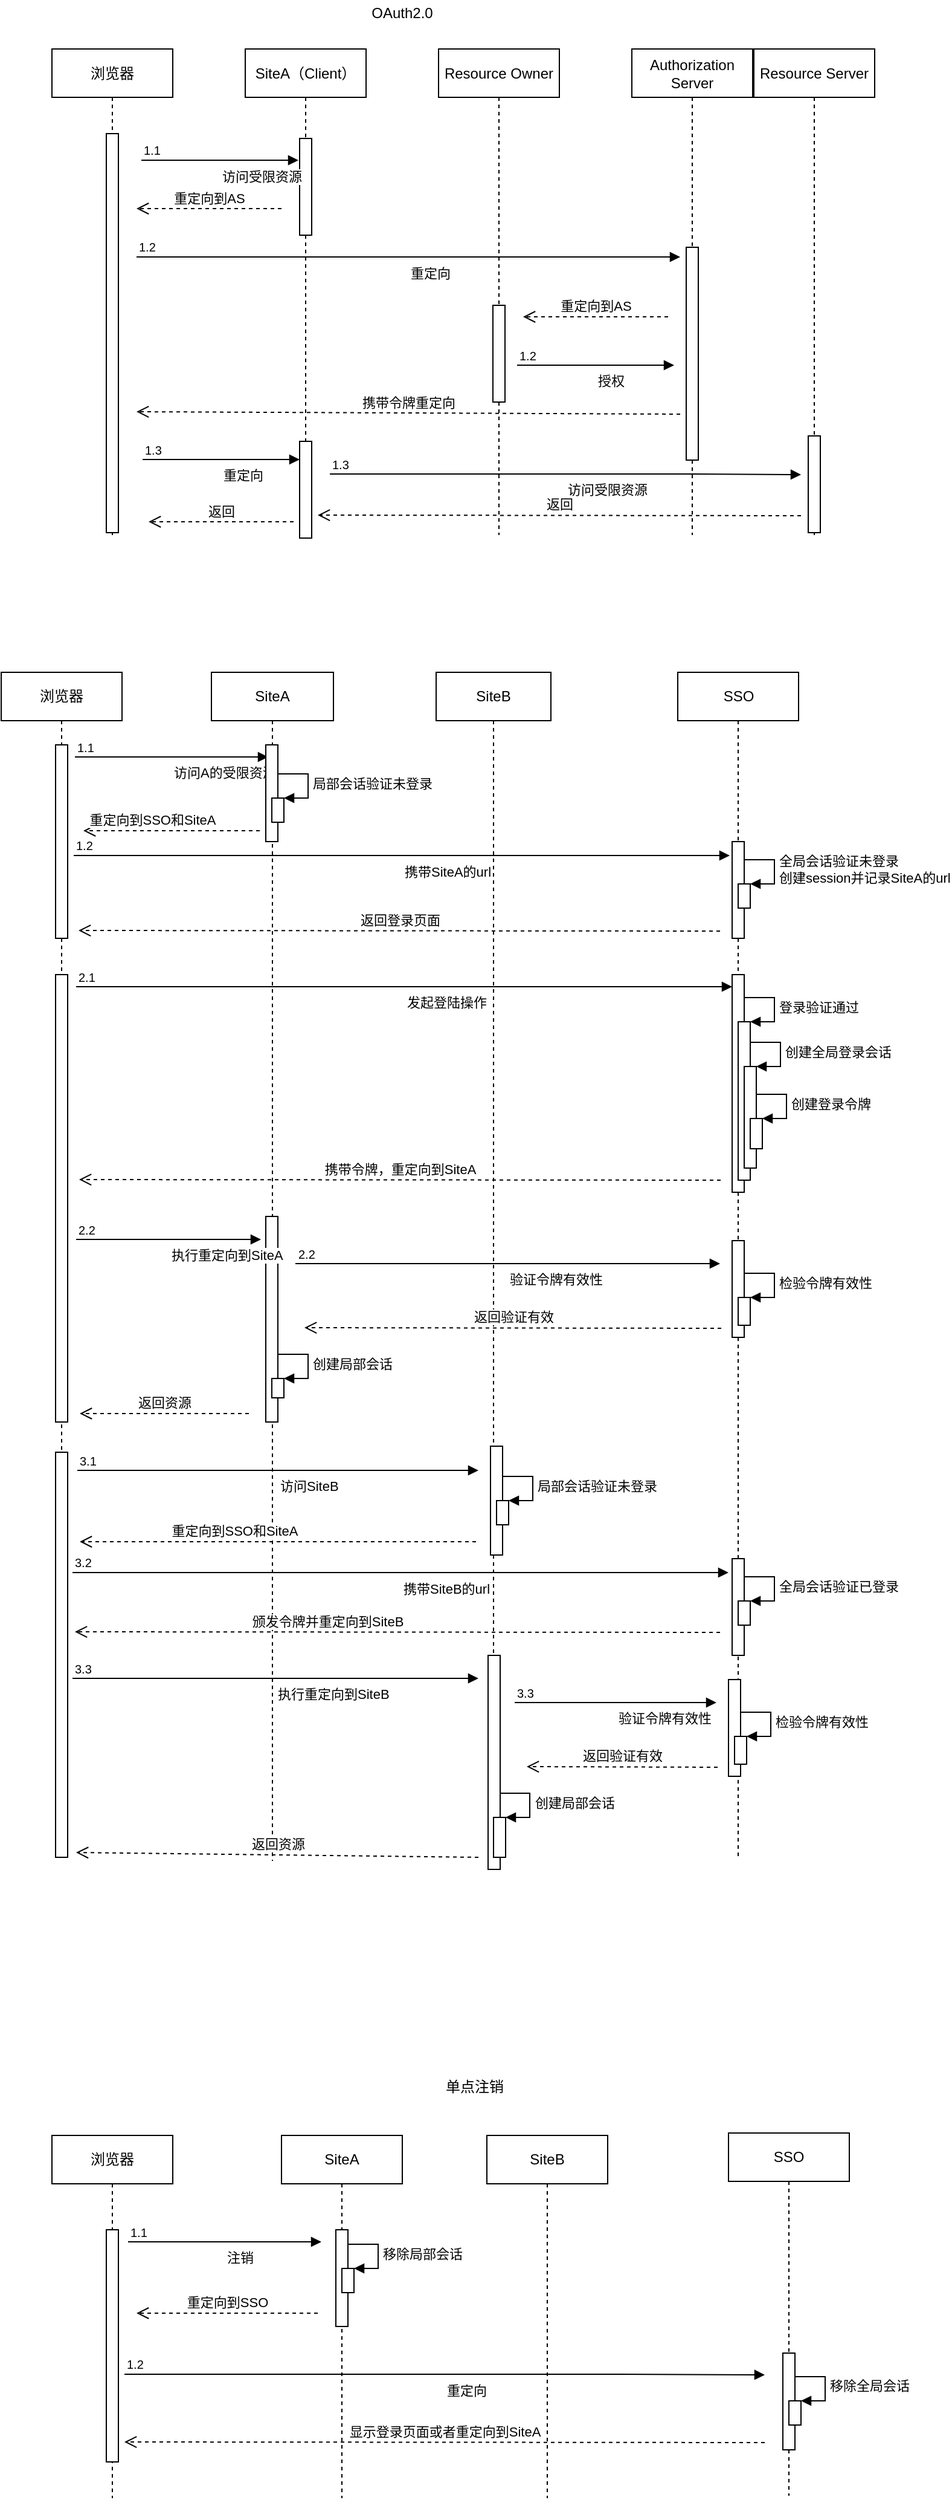 <mxfile version="7.1.6" type="device" userAgent="Mozilla/5.0 (X11; Linux x86_64) AppleWebKit/537.36 (KHTML, like Gecko) draw.io/7.1.6 Chrome/58.0.303.110 Electron/1.7.5 Safari/537.36" editor="www.draw.io"><diagram id="8HdPPavlg0hs8LvCiRic" name="Page-1"><mxGraphModel dx="-31" dy="866" grid="1" gridSize="10" guides="1" tooltips="1" connect="1" arrows="1" fold="1" page="1" pageScale="1" pageWidth="827" pageHeight="1169" background="#ffffff" math="0" shadow="0"><root><mxCell id="0"/><mxCell id="1" parent="0"/><mxCell id="2" value="" style="group" parent="1" vertex="1" connectable="0" treatAsSingle="0"><mxGeometry x="1719" y="44.5" width="681" height="444.5" as="geometry"/></mxCell><mxCell id="3" value="浏览器" style="shape=umlLifeline;perimeter=lifelinePerimeter;whiteSpace=wrap;html=1;container=1;collapsible=0;recursiveResize=0;outlineConnect=0;align=center;" parent="2" vertex="1" treatAsSingle="0"><mxGeometry y="40" width="100" height="402" as="geometry"/></mxCell><mxCell id="4" value="" style="html=1;points=[];perimeter=orthogonalPerimeter;align=center;" parent="3" vertex="1"><mxGeometry x="45" y="70" width="10" height="330" as="geometry"/></mxCell><mxCell id="5" value="重定向到AS" style="html=1;verticalAlign=bottom;endArrow=open;dashed=1;endSize=8;" parent="3" edge="1"><mxGeometry relative="1" as="geometry"><mxPoint x="190" y="132" as="sourcePoint"/><mxPoint x="70" y="132" as="targetPoint"/></mxGeometry></mxCell><mxCell id="6" value="SiteA（Client）" style="shape=umlLifeline;perimeter=lifelinePerimeter;whiteSpace=wrap;html=1;container=1;collapsible=0;recursiveResize=0;outlineConnect=0;align=center;" parent="2" vertex="1" treatAsSingle="0"><mxGeometry x="160" y="40" width="100" height="404.5" as="geometry"/></mxCell><mxCell id="7" value="" style="html=1;points=[];perimeter=orthogonalPerimeter;align=center;" parent="6" vertex="1"><mxGeometry x="45" y="74" width="10" height="80" as="geometry"/></mxCell><mxCell id="8" value="" style="html=1;points=[];perimeter=orthogonalPerimeter;align=center;" parent="6" vertex="1"><mxGeometry x="45" y="324.5" width="10" height="80" as="geometry"/></mxCell><mxCell id="9" value="Resource Owner" style="shape=umlLifeline;perimeter=lifelinePerimeter;whiteSpace=wrap;html=1;container=1;collapsible=0;recursiveResize=0;outlineConnect=0;align=center;" parent="2" vertex="1" treatAsSingle="0"><mxGeometry x="320" y="40" width="100" height="402" as="geometry"/></mxCell><mxCell id="10" value="" style="html=1;points=[];perimeter=orthogonalPerimeter;align=center;" parent="9" vertex="1"><mxGeometry x="45" y="212" width="10" height="80" as="geometry"/></mxCell><mxCell id="11" value="Authorization Server" style="shape=umlLifeline;perimeter=lifelinePerimeter;whiteSpace=wrap;html=1;container=1;collapsible=0;recursiveResize=0;outlineConnect=0;align=center;" parent="2" vertex="1" treatAsSingle="0"><mxGeometry x="480" y="40" width="100" height="402" as="geometry"/></mxCell><mxCell id="12" value="" style="html=1;points=[];perimeter=orthogonalPerimeter;align=center;" parent="11" vertex="1"><mxGeometry x="45" y="164" width="10" height="176" as="geometry"/></mxCell><mxCell id="13" value="Resource Server" style="shape=umlLifeline;perimeter=lifelinePerimeter;whiteSpace=wrap;html=1;container=1;collapsible=0;recursiveResize=0;outlineConnect=0;align=center;" parent="2" vertex="1" treatAsSingle="0"><mxGeometry x="581" y="40" width="100" height="402" as="geometry"/></mxCell><mxCell id="14" value="" style="html=1;points=[];perimeter=orthogonalPerimeter;align=center;" parent="13" vertex="1"><mxGeometry x="45" y="320" width="10" height="80" as="geometry"/></mxCell><mxCell id="15" value="重定向" style="endArrow=block;endFill=1;html=1;edgeStyle=orthogonalEdgeStyle;align=left;verticalAlign=top;" parent="2" edge="1" treatAsSingle="0"><mxGeometry x="-681" as="geometry"><mxPoint x="70" y="212" as="sourcePoint"/><mxPoint x="520" y="212" as="targetPoint"/></mxGeometry></mxCell><mxCell id="16" value="1.2" style="resizable=0;html=1;align=left;verticalAlign=bottom;labelBackgroundColor=#ffffff;fontSize=10;" parent="15" connectable="0" vertex="1"><mxGeometry x="-1" relative="1" as="geometry"/></mxCell><mxCell id="17" value="重定向到AS" style="html=1;verticalAlign=bottom;endArrow=open;dashed=1;endSize=8;" parent="2" edge="1"><mxGeometry relative="1" as="geometry"><mxPoint x="510" y="261.5" as="sourcePoint"/><mxPoint x="390" y="261.5" as="targetPoint"/></mxGeometry></mxCell><mxCell id="18" value="访问受限资源" style="endArrow=block;endFill=1;html=1;edgeStyle=orthogonalEdgeStyle;align=left;verticalAlign=top;" parent="2" edge="1" treatAsSingle="0"><mxGeometry x="-681" as="geometry"><mxPoint x="74" y="132" as="sourcePoint"/><mxPoint x="204" y="132" as="targetPoint"/></mxGeometry></mxCell><mxCell id="19" value="1.1" style="resizable=0;html=1;align=left;verticalAlign=bottom;labelBackgroundColor=#ffffff;fontSize=10;" parent="18" connectable="0" vertex="1"><mxGeometry x="-1" relative="1" as="geometry"/></mxCell><mxCell id="20" value="授权" style="endArrow=block;endFill=1;html=1;edgeStyle=orthogonalEdgeStyle;align=left;verticalAlign=top;" parent="2" edge="1" treatAsSingle="0"><mxGeometry x="-681" as="geometry"><mxPoint x="385" y="301.5" as="sourcePoint"/><mxPoint x="515" y="301.5" as="targetPoint"/></mxGeometry></mxCell><mxCell id="21" value="1.2" style="resizable=0;html=1;align=left;verticalAlign=bottom;labelBackgroundColor=#ffffff;fontSize=10;" parent="20" connectable="0" vertex="1"><mxGeometry x="-1" relative="1" as="geometry"/></mxCell><mxCell id="22" value="携带令牌重定向" style="html=1;verticalAlign=bottom;endArrow=open;dashed=1;endSize=8;" parent="2" edge="1"><mxGeometry relative="1" as="geometry"><mxPoint x="520" y="342" as="sourcePoint"/><mxPoint x="70" y="340" as="targetPoint"/></mxGeometry></mxCell><mxCell id="23" value="重定向" style="endArrow=block;endFill=1;html=1;edgeStyle=orthogonalEdgeStyle;align=left;verticalAlign=top;" parent="2" edge="1" treatAsSingle="0"><mxGeometry x="-681" as="geometry"><mxPoint x="75" y="379.5" as="sourcePoint"/><mxPoint x="205" y="379.5" as="targetPoint"/></mxGeometry></mxCell><mxCell id="24" value="1.3" style="resizable=0;html=1;align=left;verticalAlign=bottom;labelBackgroundColor=#ffffff;fontSize=10;" parent="23" connectable="0" vertex="1"><mxGeometry x="-1" relative="1" as="geometry"/></mxCell><mxCell id="25" value="访问受限资源" style="endArrow=block;endFill=1;html=1;edgeStyle=orthogonalEdgeStyle;align=left;verticalAlign=top;" parent="2" edge="1" treatAsSingle="0"><mxGeometry x="-681" as="geometry"><mxPoint x="230" y="391.5" as="sourcePoint"/><mxPoint x="620" y="392" as="targetPoint"/><Array as="points"><mxPoint x="520" y="392"/><mxPoint x="520" y="392"/></Array></mxGeometry></mxCell><mxCell id="26" value="1.3" style="resizable=0;html=1;align=left;verticalAlign=bottom;labelBackgroundColor=#ffffff;fontSize=10;" parent="25" connectable="0" vertex="1"><mxGeometry x="-1" relative="1" as="geometry"/></mxCell><mxCell id="27" value="返回" style="html=1;verticalAlign=bottom;endArrow=open;dashed=1;endSize=8;" parent="2" edge="1"><mxGeometry relative="1" as="geometry"><mxPoint x="620" y="426" as="sourcePoint"/><mxPoint x="220" y="425.5" as="targetPoint"/></mxGeometry></mxCell><mxCell id="28" value="返回" style="html=1;verticalAlign=bottom;endArrow=open;dashed=1;endSize=8;" parent="2" edge="1"><mxGeometry relative="1" as="geometry"><mxPoint x="200" y="431" as="sourcePoint"/><mxPoint x="80" y="431" as="targetPoint"/></mxGeometry></mxCell><mxCell id="29" value="OAuth2.0" style="text;html=1;strokeColor=none;fillColor=none;align=center;verticalAlign=middle;whiteSpace=wrap;rounded=0;" parent="2" vertex="1"><mxGeometry x="270" width="40" height="20" as="geometry"/></mxCell><mxCell id="30" value="SSO" style="html=1;points=[];perimeter=orthogonalPerimeter;shape=umlLifeline;participant=label;fontFamily=Helvetica;fontSize=12;fontColor=#000000;align=center;strokeColor=#000000;fillColor=#ffffff;recursiveResize=0;container=1;collapsible=0;" vertex="1" treatAsSingle="0" parent="1"><mxGeometry x="2237" y="600" width="100" height="980" as="geometry"/></mxCell><mxCell id="31" value="" style="html=1;points=[];perimeter=orthogonalPerimeter;align=center;" vertex="1" parent="30"><mxGeometry x="45" y="140" width="10" height="80" as="geometry"/></mxCell><mxCell id="32" value="" style="html=1;points=[];perimeter=orthogonalPerimeter;align=center;" vertex="1" parent="30"><mxGeometry x="45" y="250" width="10" height="180" as="geometry"/></mxCell><mxCell id="33" value="" style="html=1;points=[];perimeter=orthogonalPerimeter;align=center;" vertex="1" parent="30"><mxGeometry x="50" y="175" width="10" height="20" as="geometry"/></mxCell><mxCell id="34" value="全局会话验证未登录&lt;br&gt;创建session并记录SiteA的url&lt;br&gt;" style="edgeStyle=orthogonalEdgeStyle;html=1;align=left;spacingLeft=2;endArrow=block;rounded=0;entryX=1;entryY=0;" edge="1" parent="30" target="33"><mxGeometry relative="1" as="geometry"><mxPoint x="55" y="155" as="sourcePoint"/><Array as="points"><mxPoint x="80" y="155"/></Array></mxGeometry></mxCell><mxCell id="35" value="" style="html=1;points=[];perimeter=orthogonalPerimeter;align=center;" vertex="1" parent="30"><mxGeometry x="50" y="289" width="10" height="131" as="geometry"/></mxCell><mxCell id="36" value="登录验证通过" style="edgeStyle=orthogonalEdgeStyle;html=1;align=left;spacingLeft=2;endArrow=block;rounded=0;entryX=1;entryY=0;" edge="1" parent="30" target="35"><mxGeometry relative="1" as="geometry"><mxPoint x="55" y="269" as="sourcePoint"/><Array as="points"><mxPoint x="80" y="269"/></Array></mxGeometry></mxCell><mxCell id="37" value="" style="html=1;points=[];perimeter=orthogonalPerimeter;align=center;" vertex="1" parent="30"><mxGeometry x="55" y="326" width="10" height="84" as="geometry"/></mxCell><mxCell id="38" value="创建全局登录会话" style="edgeStyle=orthogonalEdgeStyle;html=1;align=left;spacingLeft=2;endArrow=block;rounded=0;entryX=1;entryY=0;" edge="1" parent="30" target="37"><mxGeometry relative="1" as="geometry"><mxPoint x="60" y="306" as="sourcePoint"/><Array as="points"><mxPoint x="85" y="306"/></Array></mxGeometry></mxCell><mxCell id="39" value="" style="html=1;points=[];perimeter=orthogonalPerimeter;align=center;" vertex="1" parent="30"><mxGeometry x="60" y="369" width="10" height="25" as="geometry"/></mxCell><mxCell id="40" value="创建登录令牌" style="edgeStyle=orthogonalEdgeStyle;html=1;align=left;spacingLeft=2;endArrow=block;rounded=0;entryX=1;entryY=0;" edge="1" parent="30" target="39"><mxGeometry relative="1" as="geometry"><mxPoint x="65" y="349" as="sourcePoint"/><Array as="points"><mxPoint x="90" y="349"/></Array></mxGeometry></mxCell><mxCell id="41" value="" style="html=1;points=[];perimeter=orthogonalPerimeter;align=center;" vertex="1" parent="30"><mxGeometry x="45" y="470" width="10" height="80" as="geometry"/></mxCell><mxCell id="42" value="" style="html=1;points=[];perimeter=orthogonalPerimeter;align=center;" vertex="1" parent="30"><mxGeometry x="50" y="517" width="10" height="23" as="geometry"/></mxCell><mxCell id="43" value="检验令牌有效性" style="edgeStyle=orthogonalEdgeStyle;html=1;align=left;spacingLeft=2;endArrow=block;rounded=0;entryX=1;entryY=0;" edge="1" parent="30" target="42"><mxGeometry relative="1" as="geometry"><mxPoint x="55" y="497" as="sourcePoint"/><Array as="points"><mxPoint x="80" y="497"/></Array></mxGeometry></mxCell><mxCell id="44" value="浏览器" style="shape=umlLifeline;perimeter=lifelinePerimeter;whiteSpace=wrap;html=1;container=1;collapsible=0;recursiveResize=0;outlineConnect=0;align=center;" vertex="1" treatAsSingle="0" parent="1"><mxGeometry x="1677" y="600" width="100" height="980" as="geometry"/></mxCell><mxCell id="45" value="" style="html=1;points=[];perimeter=orthogonalPerimeter;align=center;" vertex="1" parent="44"><mxGeometry x="45" y="60" width="10" height="160" as="geometry"/></mxCell><mxCell id="46" value="访问A的受限资源" style="endArrow=block;endFill=1;html=1;edgeStyle=orthogonalEdgeStyle;align=left;verticalAlign=top;" edge="1" treatAsSingle="0" parent="44"><mxGeometry x="-100" as="geometry"><mxPoint x="61" y="70" as="sourcePoint"/><mxPoint x="221" y="70" as="targetPoint"/></mxGeometry></mxCell><mxCell id="47" value="1.1&lt;br&gt;" style="resizable=0;html=1;align=left;verticalAlign=bottom;labelBackgroundColor=#ffffff;fontSize=10;" connectable="0" vertex="1" parent="46"><mxGeometry x="-1" relative="1" as="geometry"/></mxCell><mxCell id="48" value="重定向到SSO和SiteA" style="html=1;verticalAlign=bottom;endArrow=open;dashed=1;endSize=8;" edge="1" parent="44"><mxGeometry x="0.219" relative="1" as="geometry"><mxPoint x="214" y="131" as="sourcePoint"/><mxPoint x="68" y="131" as="targetPoint"/><mxPoint as="offset"/></mxGeometry></mxCell><mxCell id="49" value="" style="html=1;points=[];perimeter=orthogonalPerimeter;align=center;" vertex="1" parent="44"><mxGeometry x="45" y="250" width="10" height="370" as="geometry"/></mxCell><mxCell id="50" value="" style="html=1;points=[];perimeter=orthogonalPerimeter;align=center;" vertex="1" parent="44"><mxGeometry x="45" y="645" width="10" height="335" as="geometry"/></mxCell><mxCell id="51" value="访问SiteB" style="endArrow=block;endFill=1;html=1;edgeStyle=orthogonalEdgeStyle;align=left;verticalAlign=top;" edge="1" treatAsSingle="0" parent="44"><mxGeometry x="-100" as="geometry"><mxPoint x="63" y="660" as="sourcePoint"/><mxPoint x="395" y="660" as="targetPoint"/></mxGeometry></mxCell><mxCell id="52" value="3.1" style="resizable=0;html=1;align=left;verticalAlign=bottom;labelBackgroundColor=#ffffff;fontSize=10;" connectable="0" vertex="1" parent="51"><mxGeometry x="-1" relative="1" as="geometry"/></mxCell><mxCell id="53" value="SiteA&lt;br&gt;" style="shape=umlLifeline;perimeter=lifelinePerimeter;whiteSpace=wrap;html=1;container=1;collapsible=0;recursiveResize=0;outlineConnect=0;align=center;" vertex="1" treatAsSingle="0" parent="1"><mxGeometry x="1851" y="600" width="101" height="983" as="geometry"/></mxCell><mxCell id="54" value="" style="html=1;points=[];perimeter=orthogonalPerimeter;align=center;" vertex="1" parent="53"><mxGeometry x="45" y="60" width="10" height="80" as="geometry"/></mxCell><mxCell id="55" value="" style="html=1;points=[];perimeter=orthogonalPerimeter;align=center;" vertex="1" parent="53"><mxGeometry x="50" y="104" width="10" height="20" as="geometry"/></mxCell><mxCell id="56" value="局部会话验证未登录" style="edgeStyle=orthogonalEdgeStyle;html=1;align=left;spacingLeft=2;endArrow=block;rounded=0;entryX=1;entryY=0;" edge="1" parent="53" target="55"><mxGeometry relative="1" as="geometry"><mxPoint x="55" y="84" as="sourcePoint"/><Array as="points"><mxPoint x="80" y="84"/></Array></mxGeometry></mxCell><mxCell id="57" value="" style="html=1;points=[];perimeter=orthogonalPerimeter;align=center;" vertex="1" parent="53"><mxGeometry x="45" y="450" width="10" height="170" as="geometry"/></mxCell><mxCell id="58" value="" style="html=1;points=[];perimeter=orthogonalPerimeter;align=center;" vertex="1" parent="53"><mxGeometry x="50" y="584" width="10" height="16" as="geometry"/></mxCell><mxCell id="59" value="创建局部会话" style="edgeStyle=orthogonalEdgeStyle;html=1;align=left;spacingLeft=2;endArrow=block;rounded=0;entryX=1;entryY=0;" edge="1" parent="53" target="58"><mxGeometry relative="1" as="geometry"><mxPoint x="55" y="564" as="sourcePoint"/><Array as="points"><mxPoint x="80" y="564"/></Array></mxGeometry></mxCell><mxCell id="60" value="" style="html=1;points=[];perimeter=orthogonalPerimeter;align=center;" vertex="1" parent="53"><mxGeometry x="428" y="833" width="10" height="80" as="geometry"/></mxCell><mxCell id="61" value="" style="html=1;points=[];perimeter=orthogonalPerimeter;align=center;" vertex="1" parent="53"><mxGeometry x="433" y="880" width="10" height="23" as="geometry"/></mxCell><mxCell id="62" value="检验令牌有效性" style="edgeStyle=orthogonalEdgeStyle;html=1;align=left;spacingLeft=2;endArrow=block;rounded=0;entryX=1;entryY=0;" edge="1" parent="53" target="61"><mxGeometry relative="1" as="geometry"><mxPoint x="438" y="860" as="sourcePoint"/><Array as="points"><mxPoint x="463" y="860"/></Array></mxGeometry></mxCell><mxCell id="63" value="执行重定向到SiteB" style="endArrow=block;endFill=1;html=1;edgeStyle=orthogonalEdgeStyle;align=left;verticalAlign=top;" edge="1" treatAsSingle="0" parent="53"><mxGeometry x="-101" as="geometry"><mxPoint x="-115" y="832" as="sourcePoint"/><mxPoint x="221" y="832" as="targetPoint"/></mxGeometry></mxCell><mxCell id="64" value="3.3" style="resizable=0;html=1;align=left;verticalAlign=bottom;labelBackgroundColor=#ffffff;fontSize=10;" connectable="0" vertex="1" parent="63"><mxGeometry x="-1" relative="1" as="geometry"/></mxCell><mxCell id="65" value="验证令牌有效性" style="endArrow=block;endFill=1;html=1;edgeStyle=orthogonalEdgeStyle;align=left;verticalAlign=top;" edge="1" treatAsSingle="0" parent="53"><mxGeometry x="-101" as="geometry"><mxPoint x="251" y="852" as="sourcePoint"/><mxPoint x="418" y="852" as="targetPoint"/></mxGeometry></mxCell><mxCell id="66" value="3.3" style="resizable=0;html=1;align=left;verticalAlign=bottom;labelBackgroundColor=#ffffff;fontSize=10;" connectable="0" vertex="1" parent="65"><mxGeometry x="-1" relative="1" as="geometry"/></mxCell><mxCell id="67" value="返回验证有效" style="html=1;verticalAlign=bottom;endArrow=open;dashed=1;endSize=8;" edge="1" parent="53"><mxGeometry relative="1" as="geometry"><mxPoint x="419" y="905.5" as="sourcePoint"/><mxPoint x="261" y="905" as="targetPoint"/></mxGeometry></mxCell><mxCell id="68" value="返回资源" style="html=1;verticalAlign=bottom;endArrow=open;dashed=1;endSize=8;" edge="1" parent="53"><mxGeometry relative="1" as="geometry"><mxPoint x="221" y="980" as="sourcePoint"/><mxPoint x="-112" y="976" as="targetPoint"/></mxGeometry></mxCell><mxCell id="69" value="SiteB&lt;br&gt;" style="shape=umlLifeline;perimeter=lifelinePerimeter;whiteSpace=wrap;html=1;container=1;collapsible=0;recursiveResize=0;outlineConnect=0;align=center;" vertex="1" treatAsSingle="0" parent="1"><mxGeometry x="2037" y="600" width="95" height="990" as="geometry"/></mxCell><mxCell id="70" value="" style="html=1;points=[];perimeter=orthogonalPerimeter;align=center;" vertex="1" parent="69"><mxGeometry x="45" y="640" width="10" height="90" as="geometry"/></mxCell><mxCell id="71" value="" style="html=1;points=[];perimeter=orthogonalPerimeter;align=center;" vertex="1" parent="69"><mxGeometry x="50" y="685" width="10" height="20" as="geometry"/></mxCell><mxCell id="72" value="局部会话验证未登录" style="edgeStyle=orthogonalEdgeStyle;html=1;align=left;spacingLeft=2;endArrow=block;rounded=0;entryX=1;entryY=0;" edge="1" parent="69" target="71"><mxGeometry relative="1" as="geometry"><mxPoint x="55" y="665" as="sourcePoint"/><Array as="points"><mxPoint x="80" y="665"/></Array></mxGeometry></mxCell><mxCell id="73" value="" style="html=1;points=[];perimeter=orthogonalPerimeter;align=center;" vertex="1" parent="69"><mxGeometry x="245" y="733" width="10" height="80" as="geometry"/></mxCell><mxCell id="74" value="" style="html=1;points=[];perimeter=orthogonalPerimeter;align=center;" vertex="1" parent="69"><mxGeometry x="250" y="768" width="10" height="20" as="geometry"/></mxCell><mxCell id="75" value="全局会话验证已登录&lt;br&gt;" style="edgeStyle=orthogonalEdgeStyle;html=1;align=left;spacingLeft=2;endArrow=block;rounded=0;entryX=1;entryY=0;" edge="1" parent="69" target="74"><mxGeometry relative="1" as="geometry"><mxPoint x="255" y="748" as="sourcePoint"/><Array as="points"><mxPoint x="280" y="748"/></Array></mxGeometry></mxCell><mxCell id="76" value="携带SiteB的url" style="endArrow=block;endFill=1;html=1;edgeStyle=orthogonalEdgeStyle;align=left;verticalAlign=top;" edge="1" treatAsSingle="0" parent="69"><mxGeometry x="-95" as="geometry"><mxPoint x="-301" y="744.5" as="sourcePoint"/><mxPoint x="242" y="744.5" as="targetPoint"/></mxGeometry></mxCell><mxCell id="77" value="3.2&lt;br&gt;" style="resizable=0;html=1;align=left;verticalAlign=bottom;labelBackgroundColor=#ffffff;fontSize=10;" connectable="0" vertex="1" parent="76"><mxGeometry x="-1" relative="1" as="geometry"/></mxCell><mxCell id="78" value="" style="html=1;points=[];perimeter=orthogonalPerimeter;align=center;" vertex="1" parent="69"><mxGeometry x="43" y="813" width="10" height="177" as="geometry"/></mxCell><mxCell id="79" value="创建局部会话" style="edgeStyle=orthogonalEdgeStyle;html=1;align=left;spacingLeft=2;endArrow=block;rounded=0;entryX=1;entryY=0;" edge="1" parent="69" target="80"><mxGeometry relative="1" as="geometry"><mxPoint x="52.5" y="927" as="sourcePoint"/><Array as="points"><mxPoint x="77.5" y="927"/></Array></mxGeometry></mxCell><mxCell id="80" value="" style="html=1;points=[];perimeter=orthogonalPerimeter;align=center;" vertex="1" parent="69"><mxGeometry x="47.5" y="947" width="10" height="33" as="geometry"/></mxCell><mxCell id="81" value="携带SiteA的url" style="endArrow=block;endFill=1;html=1;edgeStyle=orthogonalEdgeStyle;align=left;verticalAlign=top;" edge="1" treatAsSingle="0" parent="1"><mxGeometry x="-540" y="752" as="geometry"><mxPoint x="1737" y="751.5" as="sourcePoint"/><mxPoint x="2280" y="751.5" as="targetPoint"/></mxGeometry></mxCell><mxCell id="82" value="1.2&lt;br&gt;" style="resizable=0;html=1;align=left;verticalAlign=bottom;labelBackgroundColor=#ffffff;fontSize=10;" connectable="0" vertex="1" parent="81"><mxGeometry x="-1" relative="1" as="geometry"/></mxCell><mxCell id="83" value="返回登录页面" style="html=1;verticalAlign=bottom;endArrow=open;dashed=1;endSize=8;" edge="1" parent="1"><mxGeometry relative="1" as="geometry"><mxPoint x="2272" y="814" as="sourcePoint"/><mxPoint x="1741" y="813.5" as="targetPoint"/></mxGeometry></mxCell><mxCell id="84" value="发起登陆操作" style="endArrow=block;endFill=1;html=1;edgeStyle=orthogonalEdgeStyle;align=left;verticalAlign=top;" edge="1" treatAsSingle="0" parent="1"><mxGeometry x="-540" y="752" as="geometry"><mxPoint x="1739" y="860" as="sourcePoint"/><mxPoint x="2282" y="860" as="targetPoint"/></mxGeometry></mxCell><mxCell id="85" value="2.1&lt;br&gt;" style="resizable=0;html=1;align=left;verticalAlign=bottom;labelBackgroundColor=#ffffff;fontSize=10;" connectable="0" vertex="1" parent="84"><mxGeometry x="-1" relative="1" as="geometry"/></mxCell><mxCell id="86" value="携带令牌，重定向到SiteA" style="html=1;verticalAlign=bottom;endArrow=open;dashed=1;endSize=8;" edge="1" parent="1"><mxGeometry relative="1" as="geometry"><mxPoint x="2272.5" y="1020" as="sourcePoint"/><mxPoint x="1741.5" y="1019.5" as="targetPoint"/></mxGeometry></mxCell><mxCell id="87" value="执行重定向到SiteA" style="endArrow=block;endFill=1;html=1;edgeStyle=orthogonalEdgeStyle;align=left;verticalAlign=top;" edge="1" treatAsSingle="0" parent="1"><mxGeometry x="-540" y="752" as="geometry"><mxPoint x="1739" y="1069" as="sourcePoint"/><mxPoint x="1892" y="1069" as="targetPoint"/></mxGeometry></mxCell><mxCell id="88" value="2.2&lt;br&gt;" style="resizable=0;html=1;align=left;verticalAlign=bottom;labelBackgroundColor=#ffffff;fontSize=10;" connectable="0" vertex="1" parent="87"><mxGeometry x="-1" relative="1" as="geometry"/></mxCell><mxCell id="89" value="验证令牌有效性" style="endArrow=block;endFill=1;html=1;edgeStyle=orthogonalEdgeStyle;align=left;verticalAlign=top;" edge="1" treatAsSingle="0" parent="1"><mxGeometry x="-540" y="752" as="geometry"><mxPoint x="1920.5" y="1089" as="sourcePoint"/><mxPoint x="2272" y="1089" as="targetPoint"/></mxGeometry></mxCell><mxCell id="90" value="2.2&lt;br&gt;" style="resizable=0;html=1;align=left;verticalAlign=bottom;labelBackgroundColor=#ffffff;fontSize=10;" connectable="0" vertex="1" parent="89"><mxGeometry x="-1" relative="1" as="geometry"/></mxCell><mxCell id="91" value="返回验证有效" style="html=1;verticalAlign=bottom;endArrow=open;dashed=1;endSize=8;" edge="1" parent="1"><mxGeometry relative="1" as="geometry"><mxPoint x="2273" y="1142.5" as="sourcePoint"/><mxPoint x="1928" y="1142" as="targetPoint"/></mxGeometry></mxCell><mxCell id="92" value="返回资源" style="html=1;verticalAlign=bottom;endArrow=open;dashed=1;endSize=8;" edge="1" parent="1"><mxGeometry relative="1" as="geometry"><mxPoint x="1882" y="1213" as="sourcePoint"/><mxPoint x="1742" y="1213" as="targetPoint"/></mxGeometry></mxCell><mxCell id="93" value="重定向到SSO和SiteA" style="html=1;verticalAlign=bottom;endArrow=open;dashed=1;endSize=8;" edge="1" parent="1"><mxGeometry x="0.219" relative="1" as="geometry"><mxPoint x="2070" y="1319" as="sourcePoint"/><mxPoint x="1742" y="1319" as="targetPoint"/><mxPoint as="offset"/></mxGeometry></mxCell><mxCell id="94" value="颁发令牌并重定向到SiteB" style="html=1;verticalAlign=bottom;endArrow=open;dashed=1;endSize=8;" edge="1" parent="1"><mxGeometry x="0.219" relative="1" as="geometry"><mxPoint x="2272" y="1394" as="sourcePoint"/><mxPoint x="1738" y="1393.5" as="targetPoint"/><mxPoint as="offset"/></mxGeometry></mxCell><mxCell id="95" value="" style="group" vertex="1" connectable="0" treatAsSingle="0" parent="1"><mxGeometry x="1719" y="1760" width="660" height="350" as="geometry"/></mxCell><mxCell id="96" value="浏览器" style="shape=umlLifeline;perimeter=lifelinePerimeter;whiteSpace=wrap;html=1;container=1;collapsible=0;recursiveResize=0;outlineConnect=0;align=center;" vertex="1" treatAsSingle="0" parent="95"><mxGeometry y="50" width="100" height="300" as="geometry"/></mxCell><mxCell id="97" value="" style="html=1;points=[];perimeter=orthogonalPerimeter;align=center;" vertex="1" parent="96"><mxGeometry x="45" y="78" width="10" height="192" as="geometry"/></mxCell><mxCell id="98" value="注销" style="endArrow=block;endFill=1;html=1;edgeStyle=orthogonalEdgeStyle;align=left;verticalAlign=top;" edge="1" treatAsSingle="0" parent="96"><mxGeometry x="-100" as="geometry"><mxPoint x="63" y="88" as="sourcePoint"/><mxPoint x="223" y="88" as="targetPoint"/></mxGeometry></mxCell><mxCell id="99" value="1.1" style="resizable=0;html=1;align=left;verticalAlign=bottom;labelBackgroundColor=#ffffff;fontSize=10;" connectable="0" vertex="1" parent="98"><mxGeometry x="-1" relative="1" as="geometry"/></mxCell><mxCell id="100" value="重定向到SSO" style="html=1;verticalAlign=bottom;endArrow=open;dashed=1;endSize=8;" edge="1" parent="96"><mxGeometry relative="1" as="geometry"><mxPoint x="220" y="147" as="sourcePoint"/><mxPoint x="70" y="147" as="targetPoint"/></mxGeometry></mxCell><mxCell id="101" value="SiteA" style="shape=umlLifeline;perimeter=lifelinePerimeter;whiteSpace=wrap;html=1;container=1;collapsible=0;recursiveResize=0;outlineConnect=0;align=center;" vertex="1" treatAsSingle="0" parent="95"><mxGeometry x="190" y="50" width="100" height="300" as="geometry"/></mxCell><mxCell id="102" value="" style="html=1;points=[];perimeter=orthogonalPerimeter;align=center;" vertex="1" parent="101"><mxGeometry x="45" y="78" width="10" height="80" as="geometry"/></mxCell><mxCell id="103" value="" style="html=1;points=[];perimeter=orthogonalPerimeter;align=center;" vertex="1" parent="101"><mxGeometry x="50" y="110" width="10" height="20" as="geometry"/></mxCell><mxCell id="104" value="移除局部会话" style="edgeStyle=orthogonalEdgeStyle;html=1;align=left;spacingLeft=2;endArrow=block;rounded=0;entryX=1;entryY=0;" edge="1" parent="101" target="103"><mxGeometry relative="1" as="geometry"><mxPoint x="55" y="90" as="sourcePoint"/><Array as="points"><mxPoint x="80" y="90"/></Array></mxGeometry></mxCell><mxCell id="105" value="SiteB" style="shape=umlLifeline;perimeter=lifelinePerimeter;whiteSpace=wrap;html=1;container=1;collapsible=0;recursiveResize=0;outlineConnect=0;align=center;" vertex="1" parent="95"><mxGeometry x="360" y="50" width="100" height="300" as="geometry"/></mxCell><mxCell id="106" value="SSO" style="shape=umlLifeline;perimeter=lifelinePerimeter;whiteSpace=wrap;html=1;container=1;collapsible=0;recursiveResize=0;outlineConnect=0;align=center;" vertex="1" treatAsSingle="0" parent="95"><mxGeometry x="560" y="48" width="100" height="300" as="geometry"/></mxCell><mxCell id="107" value="" style="html=1;points=[];perimeter=orthogonalPerimeter;align=center;" vertex="1" parent="106"><mxGeometry x="45" y="182" width="10" height="80" as="geometry"/></mxCell><mxCell id="108" value="" style="html=1;points=[];perimeter=orthogonalPerimeter;align=center;" vertex="1" parent="106"><mxGeometry x="50" y="221.5" width="10" height="20" as="geometry"/></mxCell><mxCell id="109" value="移除全局会话&lt;br&gt;" style="edgeStyle=orthogonalEdgeStyle;html=1;align=left;spacingLeft=2;endArrow=block;rounded=0;entryX=1;entryY=0;" edge="1" parent="106" target="108"><mxGeometry relative="1" as="geometry"><mxPoint x="55" y="201.5" as="sourcePoint"/><Array as="points"><mxPoint x="80" y="201.5"/></Array></mxGeometry></mxCell><mxCell id="110" value="重定向" style="endArrow=block;endFill=1;html=1;edgeStyle=orthogonalEdgeStyle;align=left;verticalAlign=top;" edge="1" treatAsSingle="0" parent="95"><mxGeometry x="-660" as="geometry"><mxPoint x="60" y="247.5" as="sourcePoint"/><mxPoint x="590" y="248" as="targetPoint"/><Array as="points"><mxPoint x="460" y="248"/><mxPoint x="460" y="248"/></Array></mxGeometry></mxCell><mxCell id="111" value="1.2" style="resizable=0;html=1;align=left;verticalAlign=bottom;labelBackgroundColor=#ffffff;fontSize=10;" connectable="0" vertex="1" parent="110"><mxGeometry x="-1" relative="1" as="geometry"/></mxCell><mxCell id="112" value="显示登录页面或者重定向到SiteA" style="html=1;verticalAlign=bottom;endArrow=open;dashed=1;endSize=8;" edge="1" parent="95"><mxGeometry relative="1" as="geometry"><mxPoint x="590" y="304" as="sourcePoint"/><mxPoint x="60" y="303.5" as="targetPoint"/></mxGeometry></mxCell><mxCell id="113" value="单点注销" style="text;html=1;strokeColor=none;fillColor=none;align=center;verticalAlign=middle;whiteSpace=wrap;rounded=0;" vertex="1" parent="95"><mxGeometry x="310" width="80" height="20" as="geometry"/></mxCell></root></mxGraphModel></diagram></mxfile>